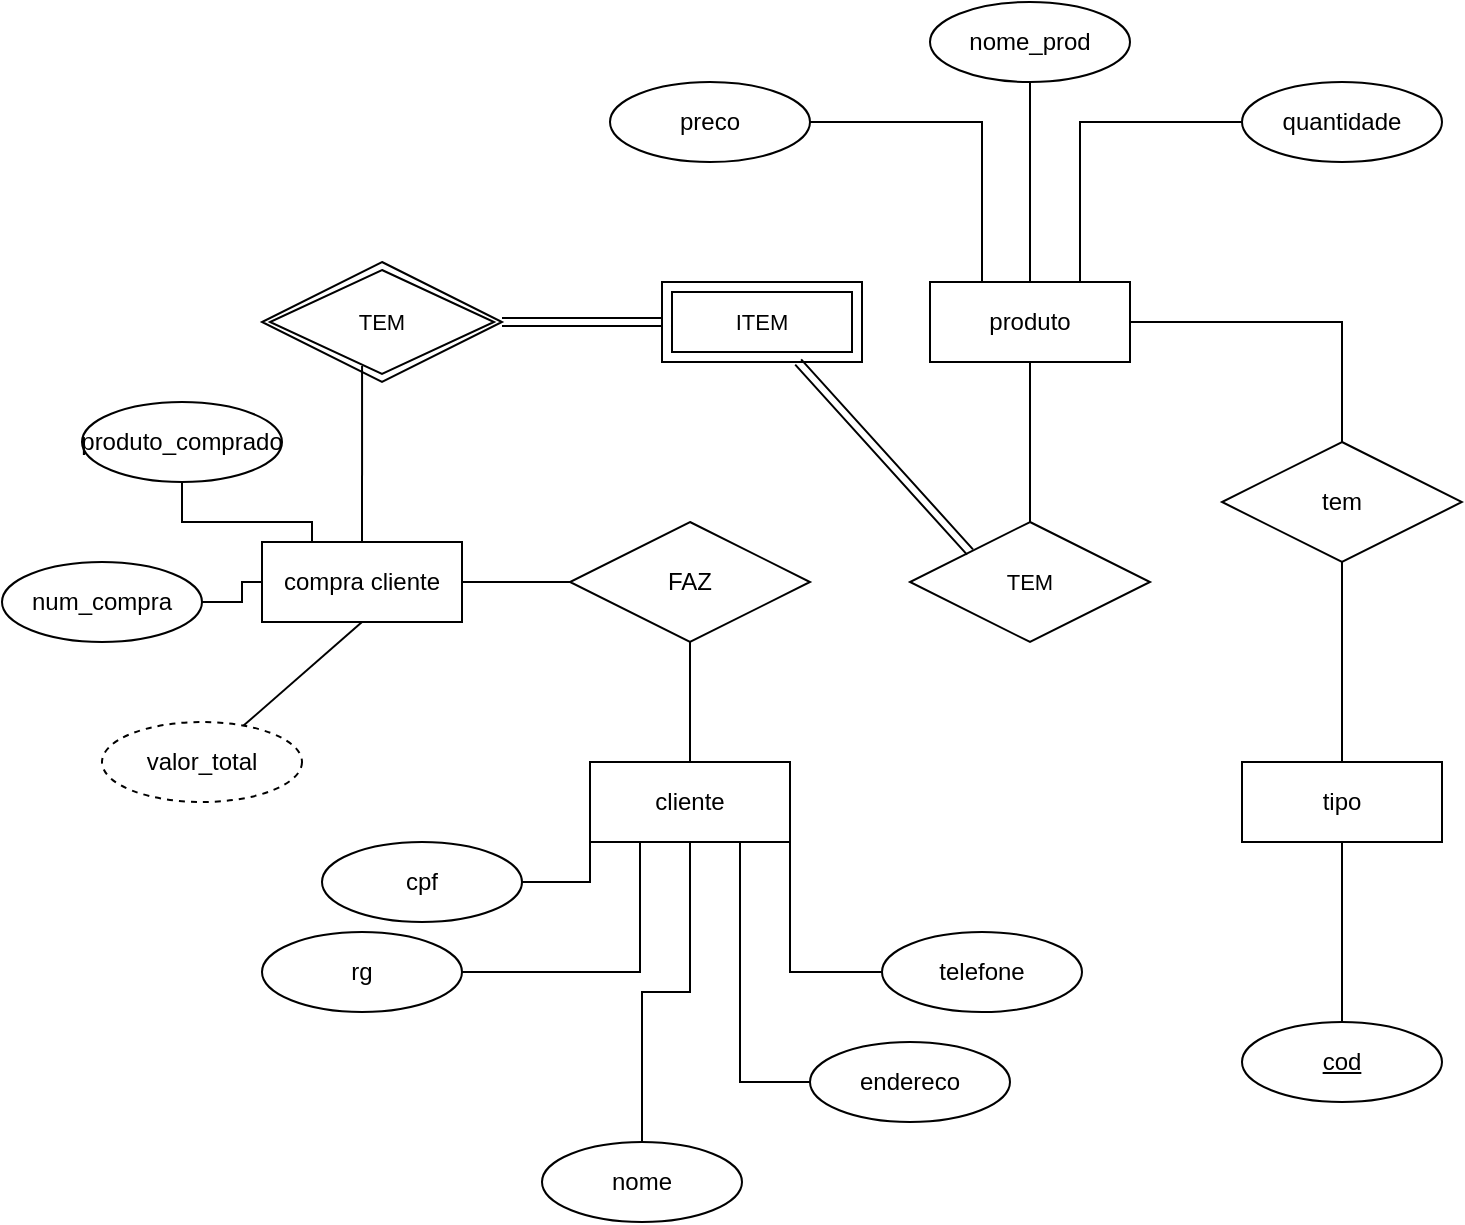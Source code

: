 <mxfile version="24.7.17">
  <diagram name="Página-1" id="bGgexlNiO9qkGiIbDRbb">
    <mxGraphModel dx="1419" dy="772" grid="1" gridSize="10" guides="1" tooltips="1" connect="1" arrows="1" fold="1" page="1" pageScale="1" pageWidth="827" pageHeight="1169" math="0" shadow="0">
      <root>
        <mxCell id="0" />
        <mxCell id="1" parent="0" />
        <mxCell id="rmTUJpJKBsn6YUa3M6Ba-1" value="cliente" style="whiteSpace=wrap;html=1;align=center;" vertex="1" parent="1">
          <mxGeometry x="304" y="460" width="100" height="40" as="geometry" />
        </mxCell>
        <mxCell id="rmTUJpJKBsn6YUa3M6Ba-2" value="cpf" style="ellipse;whiteSpace=wrap;html=1;align=center;" vertex="1" parent="1">
          <mxGeometry x="170" y="500" width="100" height="40" as="geometry" />
        </mxCell>
        <mxCell id="rmTUJpJKBsn6YUa3M6Ba-8" style="edgeStyle=orthogonalEdgeStyle;rounded=0;orthogonalLoop=1;jettySize=auto;html=1;entryX=0.25;entryY=1;entryDx=0;entryDy=0;endArrow=none;endFill=0;" edge="1" parent="1" source="rmTUJpJKBsn6YUa3M6Ba-3" target="rmTUJpJKBsn6YUa3M6Ba-1">
          <mxGeometry relative="1" as="geometry" />
        </mxCell>
        <mxCell id="rmTUJpJKBsn6YUa3M6Ba-3" value="rg" style="ellipse;whiteSpace=wrap;html=1;align=center;" vertex="1" parent="1">
          <mxGeometry x="140" y="545" width="100" height="40" as="geometry" />
        </mxCell>
        <mxCell id="rmTUJpJKBsn6YUa3M6Ba-9" style="edgeStyle=orthogonalEdgeStyle;rounded=0;orthogonalLoop=1;jettySize=auto;html=1;entryX=0.5;entryY=1;entryDx=0;entryDy=0;exitX=0.5;exitY=0;exitDx=0;exitDy=0;endArrow=none;endFill=0;" edge="1" parent="1" source="rmTUJpJKBsn6YUa3M6Ba-4" target="rmTUJpJKBsn6YUa3M6Ba-1">
          <mxGeometry relative="1" as="geometry">
            <mxPoint x="380" y="670" as="sourcePoint" />
          </mxGeometry>
        </mxCell>
        <mxCell id="rmTUJpJKBsn6YUa3M6Ba-4" value="nome" style="ellipse;whiteSpace=wrap;html=1;align=center;" vertex="1" parent="1">
          <mxGeometry x="280" y="650" width="100" height="40" as="geometry" />
        </mxCell>
        <mxCell id="rmTUJpJKBsn6YUa3M6Ba-10" style="edgeStyle=orthogonalEdgeStyle;rounded=0;orthogonalLoop=1;jettySize=auto;html=1;entryX=0.75;entryY=1;entryDx=0;entryDy=0;endArrow=none;endFill=0;" edge="1" parent="1" source="rmTUJpJKBsn6YUa3M6Ba-5" target="rmTUJpJKBsn6YUa3M6Ba-1">
          <mxGeometry relative="1" as="geometry" />
        </mxCell>
        <mxCell id="rmTUJpJKBsn6YUa3M6Ba-5" value="endereco" style="ellipse;whiteSpace=wrap;html=1;align=center;" vertex="1" parent="1">
          <mxGeometry x="414" y="600" width="100" height="40" as="geometry" />
        </mxCell>
        <mxCell id="rmTUJpJKBsn6YUa3M6Ba-11" style="edgeStyle=orthogonalEdgeStyle;rounded=0;orthogonalLoop=1;jettySize=auto;html=1;entryX=1;entryY=1;entryDx=0;entryDy=0;endArrow=none;endFill=0;" edge="1" parent="1" source="rmTUJpJKBsn6YUa3M6Ba-6" target="rmTUJpJKBsn6YUa3M6Ba-1">
          <mxGeometry relative="1" as="geometry" />
        </mxCell>
        <mxCell id="rmTUJpJKBsn6YUa3M6Ba-6" value="telefone" style="ellipse;whiteSpace=wrap;html=1;align=center;" vertex="1" parent="1">
          <mxGeometry x="450" y="545" width="100" height="40" as="geometry" />
        </mxCell>
        <mxCell id="rmTUJpJKBsn6YUa3M6Ba-7" style="edgeStyle=orthogonalEdgeStyle;rounded=0;orthogonalLoop=1;jettySize=auto;html=1;entryX=0;entryY=1;entryDx=0;entryDy=0;endArrow=none;endFill=0;" edge="1" parent="1" source="rmTUJpJKBsn6YUa3M6Ba-2" target="rmTUJpJKBsn6YUa3M6Ba-1">
          <mxGeometry relative="1" as="geometry" />
        </mxCell>
        <mxCell id="rmTUJpJKBsn6YUa3M6Ba-20" style="edgeStyle=orthogonalEdgeStyle;rounded=0;orthogonalLoop=1;jettySize=auto;html=1;entryX=0.25;entryY=0;entryDx=0;entryDy=0;endArrow=none;endFill=0;" edge="1" parent="1" source="rmTUJpJKBsn6YUa3M6Ba-13" target="rmTUJpJKBsn6YUa3M6Ba-40">
          <mxGeometry relative="1" as="geometry">
            <mxPoint x="355" y="230" as="targetPoint" />
            <Array as="points">
              <mxPoint x="500" y="140" />
            </Array>
          </mxGeometry>
        </mxCell>
        <mxCell id="rmTUJpJKBsn6YUa3M6Ba-13" value="preco" style="ellipse;whiteSpace=wrap;html=1;align=center;" vertex="1" parent="1">
          <mxGeometry x="314" y="120" width="100" height="40" as="geometry" />
        </mxCell>
        <mxCell id="rmTUJpJKBsn6YUa3M6Ba-14" value="nome_prod" style="ellipse;whiteSpace=wrap;html=1;align=center;" vertex="1" parent="1">
          <mxGeometry x="474" y="80" width="100" height="40" as="geometry" />
        </mxCell>
        <mxCell id="rmTUJpJKBsn6YUa3M6Ba-21" style="edgeStyle=orthogonalEdgeStyle;rounded=0;orthogonalLoop=1;jettySize=auto;html=1;entryX=0.75;entryY=0;entryDx=0;entryDy=0;endArrow=none;endFill=0;" edge="1" parent="1" source="rmTUJpJKBsn6YUa3M6Ba-15" target="rmTUJpJKBsn6YUa3M6Ba-40">
          <mxGeometry relative="1" as="geometry">
            <mxPoint x="405" y="230" as="targetPoint" />
          </mxGeometry>
        </mxCell>
        <mxCell id="rmTUJpJKBsn6YUa3M6Ba-15" value="quantidade" style="ellipse;whiteSpace=wrap;html=1;align=center;" vertex="1" parent="1">
          <mxGeometry x="630" y="120" width="100" height="40" as="geometry" />
        </mxCell>
        <mxCell id="rmTUJpJKBsn6YUa3M6Ba-19" style="edgeStyle=orthogonalEdgeStyle;rounded=0;orthogonalLoop=1;jettySize=auto;html=1;entryX=0.5;entryY=1;entryDx=0;entryDy=0;exitX=0.5;exitY=0;exitDx=0;exitDy=0;endArrow=none;endFill=0;" edge="1" parent="1" source="rmTUJpJKBsn6YUa3M6Ba-40" target="rmTUJpJKBsn6YUa3M6Ba-14">
          <mxGeometry relative="1" as="geometry">
            <mxPoint x="380" y="230" as="sourcePoint" />
          </mxGeometry>
        </mxCell>
        <mxCell id="rmTUJpJKBsn6YUa3M6Ba-33" style="edgeStyle=orthogonalEdgeStyle;rounded=0;orthogonalLoop=1;jettySize=auto;html=1;entryX=0.5;entryY=0;entryDx=0;entryDy=0;exitX=0.5;exitY=1;exitDx=0;exitDy=0;endArrow=none;endFill=0;" edge="1" parent="1" source="rmTUJpJKBsn6YUa3M6Ba-34" target="rmTUJpJKBsn6YUa3M6Ba-31">
          <mxGeometry relative="1" as="geometry">
            <mxPoint x="770" y="390" as="sourcePoint" />
          </mxGeometry>
        </mxCell>
        <mxCell id="rmTUJpJKBsn6YUa3M6Ba-31" value="cod" style="ellipse;whiteSpace=wrap;html=1;align=center;fontStyle=4;" vertex="1" parent="1">
          <mxGeometry x="630" y="590" width="100" height="40" as="geometry" />
        </mxCell>
        <mxCell id="rmTUJpJKBsn6YUa3M6Ba-36" style="edgeStyle=orthogonalEdgeStyle;rounded=0;orthogonalLoop=1;jettySize=auto;html=1;entryX=0.5;entryY=1;entryDx=0;entryDy=0;exitX=0.5;exitY=0;exitDx=0;exitDy=0;endArrow=none;endFill=0;" edge="1" parent="1" source="rmTUJpJKBsn6YUa3M6Ba-34" target="rmTUJpJKBsn6YUa3M6Ba-41">
          <mxGeometry relative="1" as="geometry">
            <mxPoint x="790" y="280" as="targetPoint" />
          </mxGeometry>
        </mxCell>
        <mxCell id="rmTUJpJKBsn6YUa3M6Ba-34" value="tipo" style="whiteSpace=wrap;html=1;align=center;" vertex="1" parent="1">
          <mxGeometry x="630" y="460" width="100" height="40" as="geometry" />
        </mxCell>
        <mxCell id="rmTUJpJKBsn6YUa3M6Ba-40" value="produto" style="whiteSpace=wrap;html=1;align=center;" vertex="1" parent="1">
          <mxGeometry x="474" y="220" width="100" height="40" as="geometry" />
        </mxCell>
        <mxCell id="rmTUJpJKBsn6YUa3M6Ba-42" style="edgeStyle=orthogonalEdgeStyle;rounded=0;orthogonalLoop=1;jettySize=auto;html=1;entryX=1;entryY=0.5;entryDx=0;entryDy=0;endArrow=none;endFill=0;exitX=0.5;exitY=0;exitDx=0;exitDy=0;" edge="1" parent="1" source="rmTUJpJKBsn6YUa3M6Ba-41" target="rmTUJpJKBsn6YUa3M6Ba-40">
          <mxGeometry relative="1" as="geometry" />
        </mxCell>
        <mxCell id="rmTUJpJKBsn6YUa3M6Ba-41" value="tem" style="shape=rhombus;perimeter=rhombusPerimeter;whiteSpace=wrap;html=1;align=center;" vertex="1" parent="1">
          <mxGeometry x="620" y="300" width="120" height="60" as="geometry" />
        </mxCell>
        <mxCell id="rmTUJpJKBsn6YUa3M6Ba-47" value="compra cliente" style="whiteSpace=wrap;html=1;align=center;" vertex="1" parent="1">
          <mxGeometry x="140" y="350" width="100" height="40" as="geometry" />
        </mxCell>
        <mxCell id="rmTUJpJKBsn6YUa3M6Ba-52" style="edgeStyle=orthogonalEdgeStyle;rounded=0;orthogonalLoop=1;jettySize=auto;html=1;entryX=0;entryY=0.5;entryDx=0;entryDy=0;endArrow=none;endFill=0;" edge="1" parent="1" source="rmTUJpJKBsn6YUa3M6Ba-48" target="rmTUJpJKBsn6YUa3M6Ba-47">
          <mxGeometry relative="1" as="geometry" />
        </mxCell>
        <mxCell id="rmTUJpJKBsn6YUa3M6Ba-48" value="num_compra" style="ellipse;whiteSpace=wrap;html=1;align=center;" vertex="1" parent="1">
          <mxGeometry x="10" y="360" width="100" height="40" as="geometry" />
        </mxCell>
        <mxCell id="rmTUJpJKBsn6YUa3M6Ba-51" style="edgeStyle=orthogonalEdgeStyle;rounded=0;orthogonalLoop=1;jettySize=auto;html=1;entryX=0.25;entryY=0;entryDx=0;entryDy=0;endArrow=none;endFill=0;" edge="1" parent="1" source="rmTUJpJKBsn6YUa3M6Ba-49" target="rmTUJpJKBsn6YUa3M6Ba-47">
          <mxGeometry relative="1" as="geometry" />
        </mxCell>
        <mxCell id="rmTUJpJKBsn6YUa3M6Ba-49" value="produto_comprado" style="ellipse;whiteSpace=wrap;html=1;align=center;" vertex="1" parent="1">
          <mxGeometry x="50" y="280" width="100" height="40" as="geometry" />
        </mxCell>
        <mxCell id="rmTUJpJKBsn6YUa3M6Ba-53" style="rounded=0;orthogonalLoop=1;jettySize=auto;html=1;entryX=0.5;entryY=1;entryDx=0;entryDy=0;endArrow=none;endFill=0;" edge="1" parent="1" source="rmTUJpJKBsn6YUa3M6Ba-50" target="rmTUJpJKBsn6YUa3M6Ba-47">
          <mxGeometry relative="1" as="geometry" />
        </mxCell>
        <mxCell id="rmTUJpJKBsn6YUa3M6Ba-50" value="valor_total" style="ellipse;whiteSpace=wrap;html=1;align=center;dashed=1;" vertex="1" parent="1">
          <mxGeometry x="60" y="440" width="100" height="40" as="geometry" />
        </mxCell>
        <mxCell id="rmTUJpJKBsn6YUa3M6Ba-57" style="edgeStyle=orthogonalEdgeStyle;rounded=0;orthogonalLoop=1;jettySize=auto;html=1;entryX=0.5;entryY=0;entryDx=0;entryDy=0;endArrow=none;endFill=0;" edge="1" parent="1" source="rmTUJpJKBsn6YUa3M6Ba-56" target="rmTUJpJKBsn6YUa3M6Ba-1">
          <mxGeometry relative="1" as="geometry">
            <mxPoint x="410" y="470" as="targetPoint" />
          </mxGeometry>
        </mxCell>
        <mxCell id="rmTUJpJKBsn6YUa3M6Ba-58" style="edgeStyle=orthogonalEdgeStyle;rounded=0;orthogonalLoop=1;jettySize=auto;html=1;entryX=1;entryY=0.5;entryDx=0;entryDy=0;endArrow=none;endFill=0;" edge="1" parent="1" source="rmTUJpJKBsn6YUa3M6Ba-56" target="rmTUJpJKBsn6YUa3M6Ba-47">
          <mxGeometry relative="1" as="geometry" />
        </mxCell>
        <mxCell id="rmTUJpJKBsn6YUa3M6Ba-56" value="FAZ" style="shape=rhombus;perimeter=rhombusPerimeter;whiteSpace=wrap;html=1;align=center;" vertex="1" parent="1">
          <mxGeometry x="294" y="340" width="120" height="60" as="geometry" />
        </mxCell>
        <mxCell id="rmTUJpJKBsn6YUa3M6Ba-61" style="edgeStyle=none;shape=link;rounded=0;orthogonalLoop=1;jettySize=auto;html=1;entryX=1;entryY=0.5;entryDx=0;entryDy=0;strokeColor=default;align=center;verticalAlign=middle;fontFamily=Helvetica;fontSize=11;fontColor=default;labelBackgroundColor=default;endArrow=none;endFill=0;" edge="1" parent="1" source="rmTUJpJKBsn6YUa3M6Ba-59" target="rmTUJpJKBsn6YUa3M6Ba-60">
          <mxGeometry relative="1" as="geometry" />
        </mxCell>
        <mxCell id="rmTUJpJKBsn6YUa3M6Ba-59" value="ITEM" style="shape=ext;margin=3;double=1;whiteSpace=wrap;html=1;align=center;fontFamily=Helvetica;fontSize=11;fontColor=default;labelBackgroundColor=default;" vertex="1" parent="1">
          <mxGeometry x="340" y="220" width="100" height="40" as="geometry" />
        </mxCell>
        <mxCell id="rmTUJpJKBsn6YUa3M6Ba-60" value="TEM" style="shape=rhombus;double=1;perimeter=rhombusPerimeter;whiteSpace=wrap;html=1;align=center;fontFamily=Helvetica;fontSize=11;fontColor=default;labelBackgroundColor=default;" vertex="1" parent="1">
          <mxGeometry x="140" y="210" width="120" height="60" as="geometry" />
        </mxCell>
        <mxCell id="rmTUJpJKBsn6YUa3M6Ba-62" style="edgeStyle=none;shape=connector;rounded=0;orthogonalLoop=1;jettySize=auto;html=1;entryX=0.417;entryY=0.867;entryDx=0;entryDy=0;entryPerimeter=0;strokeColor=default;align=center;verticalAlign=middle;fontFamily=Helvetica;fontSize=11;fontColor=default;labelBackgroundColor=default;endArrow=none;endFill=0;" edge="1" parent="1" source="rmTUJpJKBsn6YUa3M6Ba-47" target="rmTUJpJKBsn6YUa3M6Ba-60">
          <mxGeometry relative="1" as="geometry" />
        </mxCell>
        <mxCell id="rmTUJpJKBsn6YUa3M6Ba-65" style="edgeStyle=none;shape=connector;rounded=0;orthogonalLoop=1;jettySize=auto;html=1;strokeColor=default;align=center;verticalAlign=middle;fontFamily=Helvetica;fontSize=11;fontColor=default;labelBackgroundColor=default;endArrow=none;endFill=0;" edge="1" parent="1" source="rmTUJpJKBsn6YUa3M6Ba-63" target="rmTUJpJKBsn6YUa3M6Ba-40">
          <mxGeometry relative="1" as="geometry" />
        </mxCell>
        <mxCell id="rmTUJpJKBsn6YUa3M6Ba-63" value="TEM" style="shape=rhombus;perimeter=rhombusPerimeter;whiteSpace=wrap;html=1;align=center;fontFamily=Helvetica;fontSize=11;fontColor=default;labelBackgroundColor=default;" vertex="1" parent="1">
          <mxGeometry x="464" y="340" width="120" height="60" as="geometry" />
        </mxCell>
        <mxCell id="rmTUJpJKBsn6YUa3M6Ba-64" style="edgeStyle=none;shape=link;rounded=0;orthogonalLoop=1;jettySize=auto;html=1;entryX=0;entryY=0;entryDx=0;entryDy=0;strokeColor=default;align=center;verticalAlign=middle;fontFamily=Helvetica;fontSize=11;fontColor=default;labelBackgroundColor=default;endArrow=none;endFill=0;" edge="1" parent="1" source="rmTUJpJKBsn6YUa3M6Ba-59" target="rmTUJpJKBsn6YUa3M6Ba-63">
          <mxGeometry relative="1" as="geometry" />
        </mxCell>
      </root>
    </mxGraphModel>
  </diagram>
</mxfile>
